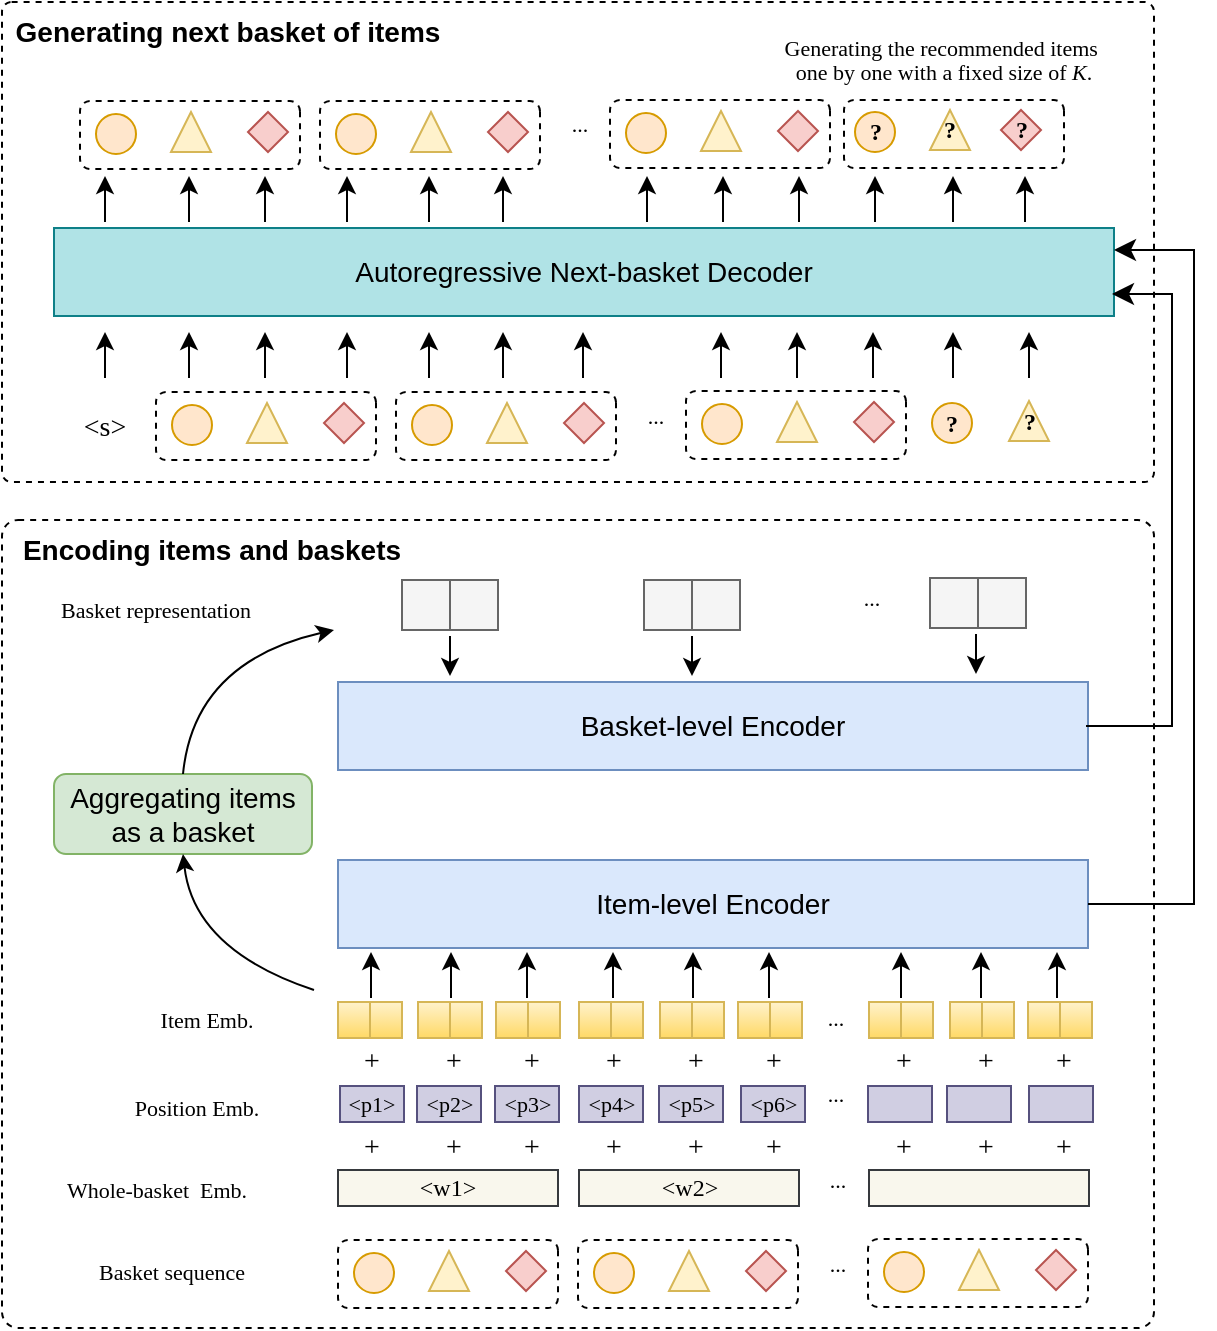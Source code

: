 <mxfile version="20.8.15" type="github">
  <diagram name="第 1 页" id="8yKQ9P1fdUPXftmwA2rd">
    <mxGraphModel dx="1050" dy="493" grid="1" gridSize="10" guides="1" tooltips="1" connect="1" arrows="1" fold="1" page="1" pageScale="1" pageWidth="610" pageHeight="670" math="0" shadow="0">
      <root>
        <mxCell id="0" />
        <mxCell id="1" parent="0" />
        <mxCell id="prbzHfDhQ1h4LxpTt1DE-318" value="" style="rounded=1;whiteSpace=wrap;html=1;fontFamily=Comic Sans MS;fontSize=12;dashed=1;arcSize=2;" vertex="1" parent="1">
          <mxGeometry x="4" y="3" width="576" height="240" as="geometry" />
        </mxCell>
        <mxCell id="prbzHfDhQ1h4LxpTt1DE-317" value="" style="rounded=1;whiteSpace=wrap;html=1;fontFamily=Comic Sans MS;fontSize=12;dashed=1;arcSize=2;" vertex="1" parent="1">
          <mxGeometry x="4" y="262" width="576" height="404" as="geometry" />
        </mxCell>
        <mxCell id="prbzHfDhQ1h4LxpTt1DE-309" value="" style="rounded=1;whiteSpace=wrap;html=1;dashed=1;direction=south;container=0;" vertex="1" parent="1">
          <mxGeometry x="425" y="52" width="110" height="34" as="geometry" />
        </mxCell>
        <mxCell id="prbzHfDhQ1h4LxpTt1DE-4" value="Aggregating items &lt;br&gt;as a basket" style="rounded=1;whiteSpace=wrap;html=1;fontSize=14;fillColor=#d5e8d4;strokeColor=#82b366;" vertex="1" parent="1">
          <mxGeometry x="30" y="389" width="129" height="40" as="geometry" />
        </mxCell>
        <mxCell id="prbzHfDhQ1h4LxpTt1DE-5" value="&lt;p style=&quot;line-height: 0%;&quot;&gt;&lt;font face=&quot;Comic Sans MS&quot; style=&quot;font-size: 11px;&quot;&gt;Basket&amp;nbsp;&lt;/font&gt;&lt;span style=&quot;font-size: 11px; font-family: &amp;quot;Comic Sans MS&amp;quot;; background-color: initial;&quot;&gt;sequence&lt;/span&gt;&lt;/p&gt;" style="text;strokeColor=none;align=center;fillColor=none;html=1;verticalAlign=middle;whiteSpace=wrap;rounded=0;dashed=1;" vertex="1" parent="1">
          <mxGeometry x="38.5" y="622" width="100" height="30" as="geometry" />
        </mxCell>
        <mxCell id="prbzHfDhQ1h4LxpTt1DE-36" value="" style="curved=1;endArrow=classic;html=1;rounded=0;fontFamily=Comic Sans MS;fontSize=14;entryX=0.5;entryY=1;entryDx=0;entryDy=0;" edge="1" parent="1" target="prbzHfDhQ1h4LxpTt1DE-4">
          <mxGeometry width="50" height="50" relative="1" as="geometry">
            <mxPoint x="160" y="497" as="sourcePoint" />
            <mxPoint x="93" y="436" as="targetPoint" />
            <Array as="points">
              <mxPoint x="100" y="477" />
            </Array>
          </mxGeometry>
        </mxCell>
        <mxCell id="prbzHfDhQ1h4LxpTt1DE-37" value="" style="curved=1;endArrow=classic;html=1;rounded=0;fontFamily=Comic Sans MS;fontSize=14;exitX=0.5;exitY=0;exitDx=0;exitDy=0;" edge="1" parent="1" source="prbzHfDhQ1h4LxpTt1DE-4">
          <mxGeometry width="50" height="50" relative="1" as="geometry">
            <mxPoint x="75" y="346" as="sourcePoint" />
            <mxPoint x="170" y="317" as="targetPoint" />
            <Array as="points">
              <mxPoint x="100" y="333" />
            </Array>
          </mxGeometry>
        </mxCell>
        <mxCell id="prbzHfDhQ1h4LxpTt1DE-47" value="&lt;p style=&quot;line-height: 0%;&quot;&gt;&lt;font face=&quot;Comic Sans MS&quot;&gt;&lt;span style=&quot;font-size: 11px;&quot;&gt;...&lt;/span&gt;&lt;/font&gt;&lt;/p&gt;" style="text;strokeColor=none;align=center;fillColor=none;html=1;verticalAlign=middle;whiteSpace=wrap;rounded=0;dashed=1;" vertex="1" parent="1">
          <mxGeometry x="424" y="285" width="30" height="30" as="geometry" />
        </mxCell>
        <mxCell id="prbzHfDhQ1h4LxpTt1DE-8" value="" style="rounded=1;whiteSpace=wrap;html=1;dashed=1;direction=south;container=0;" vertex="1" parent="1">
          <mxGeometry x="172" y="622" width="110" height="34" as="geometry" />
        </mxCell>
        <mxCell id="prbzHfDhQ1h4LxpTt1DE-9" value="" style="ellipse;whiteSpace=wrap;html=1;aspect=fixed;fillColor=#ffe6cc;strokeColor=#d79b00;container=0;" vertex="1" parent="1">
          <mxGeometry x="180" y="628.5" width="20" height="20" as="geometry" />
        </mxCell>
        <mxCell id="prbzHfDhQ1h4LxpTt1DE-26" value="" style="triangle;whiteSpace=wrap;html=1;fontFamily=Comic Sans MS;fontSize=14;direction=north;fillColor=#fff2cc;strokeColor=#d6b656;container=0;" vertex="1" parent="1">
          <mxGeometry x="217.5" y="627.5" width="20" height="20" as="geometry" />
        </mxCell>
        <mxCell id="prbzHfDhQ1h4LxpTt1DE-32" value="" style="rhombus;whiteSpace=wrap;html=1;fontFamily=Comic Sans MS;fontSize=14;fillColor=#f8cecc;strokeColor=#b85450;container=0;" vertex="1" parent="1">
          <mxGeometry x="256" y="627.5" width="20" height="20" as="geometry" />
        </mxCell>
        <mxCell id="prbzHfDhQ1h4LxpTt1DE-60" value="&lt;p style=&quot;line-height: 0%;&quot;&gt;&lt;font face=&quot;Comic Sans MS&quot;&gt;&lt;span style=&quot;font-size: 11px;&quot;&gt;...&lt;/span&gt;&lt;/font&gt;&lt;/p&gt;" style="text;strokeColor=none;align=center;fillColor=none;html=1;verticalAlign=middle;whiteSpace=wrap;rounded=0;dashed=1;" vertex="1" parent="1">
          <mxGeometry x="407" y="617.5" width="30" height="30" as="geometry" />
        </mxCell>
        <mxCell id="prbzHfDhQ1h4LxpTt1DE-73" value="&lt;font style=&quot;font-size: 14px;&quot;&gt;Item-level Encoder&lt;/font&gt;" style="rounded=0;whiteSpace=wrap;html=1;fillColor=#dae8fc;strokeColor=#6c8ebf;" vertex="1" parent="1">
          <mxGeometry x="172" y="432" width="375" height="44" as="geometry" />
        </mxCell>
        <mxCell id="prbzHfDhQ1h4LxpTt1DE-76" value="&lt;p style=&quot;line-height: 0%;&quot;&gt;&lt;font face=&quot;Comic Sans MS&quot;&gt;&lt;span style=&quot;font-size: 11px;&quot;&gt;Item Emb.&lt;/span&gt;&lt;/font&gt;&lt;/p&gt;" style="text;strokeColor=none;align=center;fillColor=none;html=1;verticalAlign=middle;whiteSpace=wrap;rounded=0;dashed=1;" vertex="1" parent="1">
          <mxGeometry x="68.25" y="496" width="76.5" height="30" as="geometry" />
        </mxCell>
        <mxCell id="prbzHfDhQ1h4LxpTt1DE-78" value="&lt;p style=&quot;line-height: 0%;&quot;&gt;&lt;font face=&quot;Comic Sans MS&quot;&gt;&lt;span style=&quot;font-size: 11px;&quot;&gt;Whole-basket&amp;nbsp; Emb.&lt;/span&gt;&lt;/font&gt;&lt;/p&gt;" style="text;strokeColor=none;align=center;fillColor=none;html=1;verticalAlign=middle;whiteSpace=wrap;rounded=0;dashed=1;" vertex="1" parent="1">
          <mxGeometry x="24" y="581" width="114.5" height="30" as="geometry" />
        </mxCell>
        <mxCell id="prbzHfDhQ1h4LxpTt1DE-79" value="&lt;p style=&quot;line-height: 0%;&quot;&gt;&lt;font face=&quot;Comic Sans MS&quot;&gt;&lt;span style=&quot;font-size: 11px;&quot;&gt;Position Emb.&lt;/span&gt;&lt;/font&gt;&lt;/p&gt;" style="text;strokeColor=none;align=center;fillColor=none;html=1;verticalAlign=middle;whiteSpace=wrap;rounded=0;dashed=1;" vertex="1" parent="1">
          <mxGeometry x="63.25" y="540" width="76.5" height="30" as="geometry" />
        </mxCell>
        <mxCell id="prbzHfDhQ1h4LxpTt1DE-113" value="+" style="text;strokeColor=none;align=center;fillColor=none;html=1;verticalAlign=middle;whiteSpace=wrap;rounded=0;fontSize=14;fontFamily=Lucida Console;" vertex="1" parent="1">
          <mxGeometry x="184" y="528" width="10" height="10" as="geometry" />
        </mxCell>
        <mxCell id="prbzHfDhQ1h4LxpTt1DE-114" value="+" style="text;strokeColor=none;align=center;fillColor=none;html=1;verticalAlign=middle;whiteSpace=wrap;rounded=0;fontSize=14;fontFamily=Lucida Console;" vertex="1" parent="1">
          <mxGeometry x="225" y="528" width="10" height="10" as="geometry" />
        </mxCell>
        <mxCell id="prbzHfDhQ1h4LxpTt1DE-115" value="+" style="text;strokeColor=none;align=center;fillColor=none;html=1;verticalAlign=middle;whiteSpace=wrap;rounded=0;fontSize=14;fontFamily=Lucida Console;" vertex="1" parent="1">
          <mxGeometry x="264" y="528" width="10" height="10" as="geometry" />
        </mxCell>
        <mxCell id="prbzHfDhQ1h4LxpTt1DE-122" value="&lt;font style=&quot;font-size: 11px;&quot;&gt;&amp;lt;p1&amp;gt;&lt;/font&gt;" style="rounded=0;whiteSpace=wrap;html=1;fontFamily=Lucida Console;fontSize=14;fillColor=#d0cee2;strokeColor=#56517e;" vertex="1" parent="1">
          <mxGeometry x="173" y="545" width="32" height="18" as="geometry" />
        </mxCell>
        <mxCell id="prbzHfDhQ1h4LxpTt1DE-123" value="&lt;font style=&quot;font-size: 11px;&quot;&gt;&amp;lt;p2&amp;gt;&lt;/font&gt;" style="rounded=0;whiteSpace=wrap;html=1;fontFamily=Lucida Console;fontSize=14;fillColor=#d0cee2;strokeColor=#56517e;" vertex="1" parent="1">
          <mxGeometry x="211.5" y="545" width="32" height="18" as="geometry" />
        </mxCell>
        <mxCell id="prbzHfDhQ1h4LxpTt1DE-124" value="&lt;font style=&quot;font-size: 11px;&quot;&gt;&amp;lt;p3&amp;gt;&lt;/font&gt;" style="rounded=0;whiteSpace=wrap;html=1;fontFamily=Lucida Console;fontSize=14;fillColor=#d0cee2;strokeColor=#56517e;" vertex="1" parent="1">
          <mxGeometry x="250.5" y="545" width="32" height="18" as="geometry" />
        </mxCell>
        <mxCell id="prbzHfDhQ1h4LxpTt1DE-126" value="&lt;font style=&quot;font-size: 11px;&quot;&gt;&amp;lt;p4&amp;gt;&lt;/font&gt;" style="rounded=0;whiteSpace=wrap;html=1;fontFamily=Lucida Console;fontSize=14;fillColor=#d0cee2;strokeColor=#56517e;" vertex="1" parent="1">
          <mxGeometry x="292.5" y="545" width="32" height="18" as="geometry" />
        </mxCell>
        <mxCell id="prbzHfDhQ1h4LxpTt1DE-127" value="&lt;font style=&quot;font-size: 11px;&quot;&gt;&amp;lt;p5&amp;gt;&lt;/font&gt;" style="rounded=0;whiteSpace=wrap;html=1;fontFamily=Lucida Console;fontSize=14;fillColor=#d0cee2;strokeColor=#56517e;" vertex="1" parent="1">
          <mxGeometry x="332.5" y="545" width="32" height="18" as="geometry" />
        </mxCell>
        <mxCell id="prbzHfDhQ1h4LxpTt1DE-128" value="&lt;font style=&quot;font-size: 11px;&quot;&gt;&amp;lt;p6&amp;gt;&lt;/font&gt;" style="rounded=0;whiteSpace=wrap;html=1;fontFamily=Lucida Console;fontSize=14;fillColor=#d0cee2;strokeColor=#56517e;" vertex="1" parent="1">
          <mxGeometry x="373.5" y="545" width="32" height="18" as="geometry" />
        </mxCell>
        <mxCell id="prbzHfDhQ1h4LxpTt1DE-129" value="" style="rounded=0;whiteSpace=wrap;html=1;fontFamily=Lucida Console;fontSize=14;fillColor=#d0cee2;strokeColor=#56517e;" vertex="1" parent="1">
          <mxGeometry x="437" y="545" width="32" height="18" as="geometry" />
        </mxCell>
        <mxCell id="prbzHfDhQ1h4LxpTt1DE-130" value="" style="rounded=0;whiteSpace=wrap;html=1;fontFamily=Lucida Console;fontSize=14;fillColor=#d0cee2;strokeColor=#56517e;" vertex="1" parent="1">
          <mxGeometry x="476.5" y="545" width="32" height="18" as="geometry" />
        </mxCell>
        <mxCell id="prbzHfDhQ1h4LxpTt1DE-131" value="" style="rounded=0;whiteSpace=wrap;html=1;fontFamily=Lucida Console;fontSize=14;fillColor=#d0cee2;strokeColor=#56517e;" vertex="1" parent="1">
          <mxGeometry x="517.5" y="545" width="32" height="18" as="geometry" />
        </mxCell>
        <mxCell id="prbzHfDhQ1h4LxpTt1DE-132" value="&lt;p style=&quot;line-height: 0%;&quot;&gt;&lt;font face=&quot;Comic Sans MS&quot;&gt;&lt;span style=&quot;font-size: 11px;&quot;&gt;...&lt;/span&gt;&lt;/font&gt;&lt;/p&gt;" style="text;strokeColor=none;align=center;fillColor=none;html=1;verticalAlign=middle;whiteSpace=wrap;rounded=0;dashed=1;" vertex="1" parent="1">
          <mxGeometry x="406" y="533" width="30" height="30" as="geometry" />
        </mxCell>
        <mxCell id="prbzHfDhQ1h4LxpTt1DE-153" value="" style="group;fillColor=#d5e8d4;strokeColor=#82b366;" vertex="1" connectable="0" parent="1">
          <mxGeometry x="212" y="503" width="32" height="18" as="geometry" />
        </mxCell>
        <mxCell id="prbzHfDhQ1h4LxpTt1DE-154" value="" style="rounded=0;whiteSpace=wrap;html=1;fontFamily=Comic Sans MS;fontSize=11;fillColor=#fff2cc;strokeColor=#d6b656;gradientColor=#ffd966;" vertex="1" parent="prbzHfDhQ1h4LxpTt1DE-153">
          <mxGeometry width="32" height="18" as="geometry" />
        </mxCell>
        <mxCell id="prbzHfDhQ1h4LxpTt1DE-155" value="" style="endArrow=none;html=1;rounded=0;fontFamily=Comic Sans MS;fontSize=11;entryX=0.5;entryY=0;entryDx=0;entryDy=0;exitX=0.5;exitY=1;exitDx=0;exitDy=0;fillColor=#fff2cc;strokeColor=#d6b656;gradientColor=#ffd966;" edge="1" parent="prbzHfDhQ1h4LxpTt1DE-153" source="prbzHfDhQ1h4LxpTt1DE-154" target="prbzHfDhQ1h4LxpTt1DE-154">
          <mxGeometry width="50" height="50" relative="1" as="geometry">
            <mxPoint x="-40" y="81" as="sourcePoint" />
            <mxPoint y="36" as="targetPoint" />
          </mxGeometry>
        </mxCell>
        <mxCell id="prbzHfDhQ1h4LxpTt1DE-156" value="" style="group;fillColor=#d5e8d4;strokeColor=#82b366;" vertex="1" connectable="0" parent="1">
          <mxGeometry x="251" y="503" width="32" height="18" as="geometry" />
        </mxCell>
        <mxCell id="prbzHfDhQ1h4LxpTt1DE-157" value="" style="rounded=0;whiteSpace=wrap;html=1;fontFamily=Comic Sans MS;fontSize=11;fillColor=#fff2cc;strokeColor=#d6b656;gradientColor=#ffd966;" vertex="1" parent="prbzHfDhQ1h4LxpTt1DE-156">
          <mxGeometry width="32" height="18" as="geometry" />
        </mxCell>
        <mxCell id="prbzHfDhQ1h4LxpTt1DE-158" value="" style="endArrow=none;html=1;rounded=0;fontFamily=Comic Sans MS;fontSize=11;entryX=0.5;entryY=0;entryDx=0;entryDy=0;exitX=0.5;exitY=1;exitDx=0;exitDy=0;fillColor=#fff2cc;strokeColor=#d6b656;gradientColor=#ffd966;" edge="1" parent="prbzHfDhQ1h4LxpTt1DE-156" source="prbzHfDhQ1h4LxpTt1DE-157" target="prbzHfDhQ1h4LxpTt1DE-157">
          <mxGeometry width="50" height="50" relative="1" as="geometry">
            <mxPoint x="-40" y="81" as="sourcePoint" />
            <mxPoint y="36" as="targetPoint" />
          </mxGeometry>
        </mxCell>
        <mxCell id="prbzHfDhQ1h4LxpTt1DE-159" value="+" style="text;strokeColor=none;align=center;fillColor=none;html=1;verticalAlign=middle;whiteSpace=wrap;rounded=0;fontSize=14;fontFamily=Lucida Console;" vertex="1" parent="1">
          <mxGeometry x="305" y="528" width="10" height="10" as="geometry" />
        </mxCell>
        <mxCell id="prbzHfDhQ1h4LxpTt1DE-160" value="+" style="text;strokeColor=none;align=center;fillColor=none;html=1;verticalAlign=middle;whiteSpace=wrap;rounded=0;fontSize=14;fontFamily=Lucida Console;" vertex="1" parent="1">
          <mxGeometry x="346" y="528" width="10" height="10" as="geometry" />
        </mxCell>
        <mxCell id="prbzHfDhQ1h4LxpTt1DE-161" value="+" style="text;strokeColor=none;align=center;fillColor=none;html=1;verticalAlign=middle;whiteSpace=wrap;rounded=0;fontSize=14;fontFamily=Lucida Console;" vertex="1" parent="1">
          <mxGeometry x="385" y="528" width="10" height="10" as="geometry" />
        </mxCell>
        <mxCell id="prbzHfDhQ1h4LxpTt1DE-162" value="" style="group;fillColor=#d5e8d4;strokeColor=#82b366;" vertex="1" connectable="0" parent="1">
          <mxGeometry x="292.5" y="503" width="32" height="18" as="geometry" />
        </mxCell>
        <mxCell id="prbzHfDhQ1h4LxpTt1DE-163" value="" style="rounded=0;whiteSpace=wrap;html=1;fontFamily=Comic Sans MS;fontSize=11;fillColor=#fff2cc;strokeColor=#d6b656;gradientColor=#ffd966;" vertex="1" parent="prbzHfDhQ1h4LxpTt1DE-162">
          <mxGeometry width="32" height="18" as="geometry" />
        </mxCell>
        <mxCell id="prbzHfDhQ1h4LxpTt1DE-164" value="" style="endArrow=none;html=1;rounded=0;fontFamily=Comic Sans MS;fontSize=11;entryX=0.5;entryY=0;entryDx=0;entryDy=0;exitX=0.5;exitY=1;exitDx=0;exitDy=0;fillColor=#fff2cc;strokeColor=#d6b656;gradientColor=#ffd966;" edge="1" parent="prbzHfDhQ1h4LxpTt1DE-162" source="prbzHfDhQ1h4LxpTt1DE-163" target="prbzHfDhQ1h4LxpTt1DE-163">
          <mxGeometry width="50" height="50" relative="1" as="geometry">
            <mxPoint x="-40" y="81" as="sourcePoint" />
            <mxPoint y="36" as="targetPoint" />
          </mxGeometry>
        </mxCell>
        <mxCell id="prbzHfDhQ1h4LxpTt1DE-165" value="" style="group;fillColor=#d5e8d4;strokeColor=#82b366;" vertex="1" connectable="0" parent="1">
          <mxGeometry x="333" y="503" width="32" height="18" as="geometry" />
        </mxCell>
        <mxCell id="prbzHfDhQ1h4LxpTt1DE-166" value="" style="rounded=0;whiteSpace=wrap;html=1;fontFamily=Comic Sans MS;fontSize=11;fillColor=#fff2cc;strokeColor=#d6b656;gradientColor=#ffd966;" vertex="1" parent="prbzHfDhQ1h4LxpTt1DE-165">
          <mxGeometry width="32" height="18" as="geometry" />
        </mxCell>
        <mxCell id="prbzHfDhQ1h4LxpTt1DE-167" value="" style="endArrow=none;html=1;rounded=0;fontFamily=Comic Sans MS;fontSize=11;entryX=0.5;entryY=0;entryDx=0;entryDy=0;exitX=0.5;exitY=1;exitDx=0;exitDy=0;fillColor=#fff2cc;strokeColor=#d6b656;gradientColor=#ffd966;" edge="1" parent="prbzHfDhQ1h4LxpTt1DE-165" source="prbzHfDhQ1h4LxpTt1DE-166" target="prbzHfDhQ1h4LxpTt1DE-166">
          <mxGeometry width="50" height="50" relative="1" as="geometry">
            <mxPoint x="-40" y="81" as="sourcePoint" />
            <mxPoint y="36" as="targetPoint" />
          </mxGeometry>
        </mxCell>
        <mxCell id="prbzHfDhQ1h4LxpTt1DE-168" value="" style="group;fillColor=#d5e8d4;strokeColor=#82b366;" vertex="1" connectable="0" parent="1">
          <mxGeometry x="372" y="503" width="32" height="18" as="geometry" />
        </mxCell>
        <mxCell id="prbzHfDhQ1h4LxpTt1DE-169" value="" style="rounded=0;whiteSpace=wrap;html=1;fontFamily=Comic Sans MS;fontSize=11;fillColor=#fff2cc;strokeColor=#d6b656;gradientColor=#ffd966;" vertex="1" parent="prbzHfDhQ1h4LxpTt1DE-168">
          <mxGeometry width="32" height="18" as="geometry" />
        </mxCell>
        <mxCell id="prbzHfDhQ1h4LxpTt1DE-170" value="" style="endArrow=none;html=1;rounded=0;fontFamily=Comic Sans MS;fontSize=11;entryX=0.5;entryY=0;entryDx=0;entryDy=0;exitX=0.5;exitY=1;exitDx=0;exitDy=0;fillColor=#fff2cc;strokeColor=#d6b656;gradientColor=#ffd966;" edge="1" parent="prbzHfDhQ1h4LxpTt1DE-168" source="prbzHfDhQ1h4LxpTt1DE-169" target="prbzHfDhQ1h4LxpTt1DE-169">
          <mxGeometry width="50" height="50" relative="1" as="geometry">
            <mxPoint x="-40" y="81" as="sourcePoint" />
            <mxPoint y="36" as="targetPoint" />
          </mxGeometry>
        </mxCell>
        <mxCell id="prbzHfDhQ1h4LxpTt1DE-171" value="&lt;p style=&quot;line-height: 0%;&quot;&gt;&lt;font face=&quot;Comic Sans MS&quot;&gt;&lt;span style=&quot;font-size: 11px;&quot;&gt;...&lt;/span&gt;&lt;/font&gt;&lt;/p&gt;" style="text;strokeColor=none;align=center;fillColor=none;html=1;verticalAlign=middle;whiteSpace=wrap;rounded=0;dashed=1;" vertex="1" parent="1">
          <mxGeometry x="406" y="495" width="30" height="30" as="geometry" />
        </mxCell>
        <mxCell id="prbzHfDhQ1h4LxpTt1DE-172" value="+" style="text;strokeColor=none;align=center;fillColor=none;html=1;verticalAlign=middle;whiteSpace=wrap;rounded=0;fontSize=14;fontFamily=Lucida Console;" vertex="1" parent="1">
          <mxGeometry x="450" y="528" width="10" height="10" as="geometry" />
        </mxCell>
        <mxCell id="prbzHfDhQ1h4LxpTt1DE-173" value="+" style="text;strokeColor=none;align=center;fillColor=none;html=1;verticalAlign=middle;whiteSpace=wrap;rounded=0;fontSize=14;fontFamily=Lucida Console;" vertex="1" parent="1">
          <mxGeometry x="491" y="528" width="10" height="10" as="geometry" />
        </mxCell>
        <mxCell id="prbzHfDhQ1h4LxpTt1DE-174" value="+" style="text;strokeColor=none;align=center;fillColor=none;html=1;verticalAlign=middle;whiteSpace=wrap;rounded=0;fontSize=14;fontFamily=Lucida Console;" vertex="1" parent="1">
          <mxGeometry x="530" y="528" width="10" height="10" as="geometry" />
        </mxCell>
        <mxCell id="prbzHfDhQ1h4LxpTt1DE-175" value="" style="group;fillColor=#d5e8d4;strokeColor=#82b366;" vertex="1" connectable="0" parent="1">
          <mxGeometry x="437.5" y="503" width="32" height="18" as="geometry" />
        </mxCell>
        <mxCell id="prbzHfDhQ1h4LxpTt1DE-176" value="" style="rounded=0;whiteSpace=wrap;html=1;fontFamily=Comic Sans MS;fontSize=11;fillColor=#fff2cc;strokeColor=#d6b656;gradientColor=#ffd966;" vertex="1" parent="prbzHfDhQ1h4LxpTt1DE-175">
          <mxGeometry width="32" height="18" as="geometry" />
        </mxCell>
        <mxCell id="prbzHfDhQ1h4LxpTt1DE-177" value="" style="endArrow=none;html=1;rounded=0;fontFamily=Comic Sans MS;fontSize=11;entryX=0.5;entryY=0;entryDx=0;entryDy=0;exitX=0.5;exitY=1;exitDx=0;exitDy=0;fillColor=#fff2cc;strokeColor=#d6b656;gradientColor=#ffd966;" edge="1" parent="prbzHfDhQ1h4LxpTt1DE-175" source="prbzHfDhQ1h4LxpTt1DE-176" target="prbzHfDhQ1h4LxpTt1DE-176">
          <mxGeometry width="50" height="50" relative="1" as="geometry">
            <mxPoint x="-40" y="81" as="sourcePoint" />
            <mxPoint y="36" as="targetPoint" />
          </mxGeometry>
        </mxCell>
        <mxCell id="prbzHfDhQ1h4LxpTt1DE-178" value="" style="group;fillColor=#d5e8d4;strokeColor=#82b366;" vertex="1" connectable="0" parent="1">
          <mxGeometry x="478" y="503" width="32" height="18" as="geometry" />
        </mxCell>
        <mxCell id="prbzHfDhQ1h4LxpTt1DE-179" value="" style="rounded=0;whiteSpace=wrap;html=1;fontFamily=Comic Sans MS;fontSize=11;fillColor=#fff2cc;strokeColor=#d6b656;gradientColor=#ffd966;" vertex="1" parent="prbzHfDhQ1h4LxpTt1DE-178">
          <mxGeometry width="32" height="18" as="geometry" />
        </mxCell>
        <mxCell id="prbzHfDhQ1h4LxpTt1DE-180" value="" style="endArrow=none;html=1;rounded=0;fontFamily=Comic Sans MS;fontSize=11;entryX=0.5;entryY=0;entryDx=0;entryDy=0;exitX=0.5;exitY=1;exitDx=0;exitDy=0;fillColor=#fff2cc;strokeColor=#d6b656;gradientColor=#ffd966;" edge="1" parent="prbzHfDhQ1h4LxpTt1DE-178" source="prbzHfDhQ1h4LxpTt1DE-179" target="prbzHfDhQ1h4LxpTt1DE-179">
          <mxGeometry width="50" height="50" relative="1" as="geometry">
            <mxPoint x="-40" y="81" as="sourcePoint" />
            <mxPoint y="36" as="targetPoint" />
          </mxGeometry>
        </mxCell>
        <mxCell id="prbzHfDhQ1h4LxpTt1DE-181" value="" style="group;fillColor=#d5e8d4;strokeColor=#82b366;" vertex="1" connectable="0" parent="1">
          <mxGeometry x="517" y="503" width="32" height="18" as="geometry" />
        </mxCell>
        <mxCell id="prbzHfDhQ1h4LxpTt1DE-182" value="" style="rounded=0;whiteSpace=wrap;html=1;fontFamily=Comic Sans MS;fontSize=11;fillColor=#fff2cc;strokeColor=#d6b656;gradientColor=#ffd966;" vertex="1" parent="prbzHfDhQ1h4LxpTt1DE-181">
          <mxGeometry width="32" height="18" as="geometry" />
        </mxCell>
        <mxCell id="prbzHfDhQ1h4LxpTt1DE-183" value="" style="endArrow=none;html=1;rounded=0;fontFamily=Comic Sans MS;fontSize=11;entryX=0.5;entryY=0;entryDx=0;entryDy=0;exitX=0.5;exitY=1;exitDx=0;exitDy=0;fillColor=#fff2cc;strokeColor=#d6b656;gradientColor=#ffd966;" edge="1" parent="prbzHfDhQ1h4LxpTt1DE-181" source="prbzHfDhQ1h4LxpTt1DE-182" target="prbzHfDhQ1h4LxpTt1DE-182">
          <mxGeometry width="50" height="50" relative="1" as="geometry">
            <mxPoint x="-40" y="81" as="sourcePoint" />
            <mxPoint y="36" as="targetPoint" />
          </mxGeometry>
        </mxCell>
        <mxCell id="prbzHfDhQ1h4LxpTt1DE-184" value="+" style="text;strokeColor=none;align=center;fillColor=none;html=1;verticalAlign=middle;whiteSpace=wrap;rounded=0;fontSize=14;fontFamily=Lucida Console;" vertex="1" parent="1">
          <mxGeometry x="184" y="571" width="10" height="10" as="geometry" />
        </mxCell>
        <mxCell id="prbzHfDhQ1h4LxpTt1DE-185" value="+" style="text;strokeColor=none;align=center;fillColor=none;html=1;verticalAlign=middle;whiteSpace=wrap;rounded=0;fontSize=14;fontFamily=Lucida Console;" vertex="1" parent="1">
          <mxGeometry x="225" y="571" width="10" height="10" as="geometry" />
        </mxCell>
        <mxCell id="prbzHfDhQ1h4LxpTt1DE-186" value="+" style="text;strokeColor=none;align=center;fillColor=none;html=1;verticalAlign=middle;whiteSpace=wrap;rounded=0;fontSize=14;fontFamily=Lucida Console;" vertex="1" parent="1">
          <mxGeometry x="264" y="571" width="10" height="10" as="geometry" />
        </mxCell>
        <mxCell id="prbzHfDhQ1h4LxpTt1DE-187" value="+" style="text;strokeColor=none;align=center;fillColor=none;html=1;verticalAlign=middle;whiteSpace=wrap;rounded=0;fontSize=14;fontFamily=Lucida Console;" vertex="1" parent="1">
          <mxGeometry x="305" y="571" width="10" height="10" as="geometry" />
        </mxCell>
        <mxCell id="prbzHfDhQ1h4LxpTt1DE-188" value="+" style="text;strokeColor=none;align=center;fillColor=none;html=1;verticalAlign=middle;whiteSpace=wrap;rounded=0;fontSize=14;fontFamily=Lucida Console;" vertex="1" parent="1">
          <mxGeometry x="346" y="571" width="10" height="10" as="geometry" />
        </mxCell>
        <mxCell id="prbzHfDhQ1h4LxpTt1DE-189" value="+" style="text;strokeColor=none;align=center;fillColor=none;html=1;verticalAlign=middle;whiteSpace=wrap;rounded=0;fontSize=14;fontFamily=Lucida Console;" vertex="1" parent="1">
          <mxGeometry x="385" y="571" width="10" height="10" as="geometry" />
        </mxCell>
        <mxCell id="prbzHfDhQ1h4LxpTt1DE-190" value="+" style="text;strokeColor=none;align=center;fillColor=none;html=1;verticalAlign=middle;whiteSpace=wrap;rounded=0;fontSize=14;fontFamily=Lucida Console;" vertex="1" parent="1">
          <mxGeometry x="450" y="571" width="10" height="10" as="geometry" />
        </mxCell>
        <mxCell id="prbzHfDhQ1h4LxpTt1DE-191" value="+" style="text;strokeColor=none;align=center;fillColor=none;html=1;verticalAlign=middle;whiteSpace=wrap;rounded=0;fontSize=14;fontFamily=Lucida Console;" vertex="1" parent="1">
          <mxGeometry x="491" y="571" width="10" height="10" as="geometry" />
        </mxCell>
        <mxCell id="prbzHfDhQ1h4LxpTt1DE-192" value="+" style="text;strokeColor=none;align=center;fillColor=none;html=1;verticalAlign=middle;whiteSpace=wrap;rounded=0;fontSize=14;fontFamily=Lucida Console;" vertex="1" parent="1">
          <mxGeometry x="530" y="571" width="10" height="10" as="geometry" />
        </mxCell>
        <mxCell id="prbzHfDhQ1h4LxpTt1DE-197" value="&lt;font style=&quot;font-size: 12px;&quot;&gt;&amp;lt;w1&amp;gt;&lt;/font&gt;" style="rounded=0;whiteSpace=wrap;html=1;fontFamily=Lucida Console;fontSize=14;fillColor=#f9f7ed;strokeColor=#36393d;" vertex="1" parent="1">
          <mxGeometry x="172" y="587" width="110" height="18" as="geometry" />
        </mxCell>
        <mxCell id="prbzHfDhQ1h4LxpTt1DE-200" value="" style="group;fillColor=#d5e8d4;strokeColor=#82b366;" vertex="1" connectable="0" parent="1">
          <mxGeometry x="172" y="503" width="32" height="18" as="geometry" />
        </mxCell>
        <mxCell id="prbzHfDhQ1h4LxpTt1DE-201" value="" style="rounded=0;whiteSpace=wrap;html=1;fontFamily=Comic Sans MS;fontSize=11;fillColor=#fff2cc;strokeColor=#d6b656;gradientColor=#ffd966;" vertex="1" parent="prbzHfDhQ1h4LxpTt1DE-200">
          <mxGeometry width="32" height="18" as="geometry" />
        </mxCell>
        <mxCell id="prbzHfDhQ1h4LxpTt1DE-202" value="" style="endArrow=none;html=1;rounded=0;fontFamily=Comic Sans MS;fontSize=11;entryX=0.5;entryY=0;entryDx=0;entryDy=0;exitX=0.5;exitY=1;exitDx=0;exitDy=0;fillColor=#fff2cc;strokeColor=#d6b656;gradientColor=#ffd966;" edge="1" parent="prbzHfDhQ1h4LxpTt1DE-200" source="prbzHfDhQ1h4LxpTt1DE-201" target="prbzHfDhQ1h4LxpTt1DE-201">
          <mxGeometry width="50" height="50" relative="1" as="geometry">
            <mxPoint x="-40" y="81" as="sourcePoint" />
            <mxPoint y="36" as="targetPoint" />
          </mxGeometry>
        </mxCell>
        <mxCell id="prbzHfDhQ1h4LxpTt1DE-205" value="&lt;font style=&quot;font-size: 12px;&quot;&gt;&amp;lt;w2&amp;gt;&lt;/font&gt;" style="rounded=0;whiteSpace=wrap;html=1;fontFamily=Lucida Console;fontSize=14;fillColor=#f9f7ed;strokeColor=#36393d;" vertex="1" parent="1">
          <mxGeometry x="292.5" y="587" width="110" height="18" as="geometry" />
        </mxCell>
        <mxCell id="prbzHfDhQ1h4LxpTt1DE-206" value="" style="rounded=0;whiteSpace=wrap;html=1;fontFamily=Lucida Console;fontSize=14;fillColor=#f9f7ed;strokeColor=#36393d;" vertex="1" parent="1">
          <mxGeometry x="437.5" y="587" width="110" height="18" as="geometry" />
        </mxCell>
        <mxCell id="prbzHfDhQ1h4LxpTt1DE-207" value="&lt;p style=&quot;line-height: 0%;&quot;&gt;&lt;font face=&quot;Comic Sans MS&quot;&gt;&lt;span style=&quot;font-size: 11px;&quot;&gt;...&lt;/span&gt;&lt;/font&gt;&lt;/p&gt;" style="text;strokeColor=none;align=center;fillColor=none;html=1;verticalAlign=middle;whiteSpace=wrap;rounded=0;dashed=1;" vertex="1" parent="1">
          <mxGeometry x="407" y="576" width="30" height="30" as="geometry" />
        </mxCell>
        <mxCell id="prbzHfDhQ1h4LxpTt1DE-210" value="" style="rounded=1;whiteSpace=wrap;html=1;dashed=1;direction=south;container=0;" vertex="1" parent="1">
          <mxGeometry x="292" y="622" width="110" height="34" as="geometry" />
        </mxCell>
        <mxCell id="prbzHfDhQ1h4LxpTt1DE-211" value="" style="ellipse;whiteSpace=wrap;html=1;aspect=fixed;fillColor=#ffe6cc;strokeColor=#d79b00;container=0;" vertex="1" parent="1">
          <mxGeometry x="300" y="628.5" width="20" height="20" as="geometry" />
        </mxCell>
        <mxCell id="prbzHfDhQ1h4LxpTt1DE-212" value="" style="triangle;whiteSpace=wrap;html=1;fontFamily=Comic Sans MS;fontSize=14;direction=north;fillColor=#fff2cc;strokeColor=#d6b656;container=0;" vertex="1" parent="1">
          <mxGeometry x="337.5" y="627.5" width="20" height="20" as="geometry" />
        </mxCell>
        <mxCell id="prbzHfDhQ1h4LxpTt1DE-213" value="" style="rhombus;whiteSpace=wrap;html=1;fontFamily=Comic Sans MS;fontSize=14;fillColor=#f8cecc;strokeColor=#b85450;container=0;" vertex="1" parent="1">
          <mxGeometry x="376" y="627.5" width="20" height="20" as="geometry" />
        </mxCell>
        <mxCell id="prbzHfDhQ1h4LxpTt1DE-214" value="" style="rounded=1;whiteSpace=wrap;html=1;dashed=1;direction=south;container=0;" vertex="1" parent="1">
          <mxGeometry x="437" y="621.5" width="110" height="34" as="geometry" />
        </mxCell>
        <mxCell id="prbzHfDhQ1h4LxpTt1DE-215" value="" style="ellipse;whiteSpace=wrap;html=1;aspect=fixed;fillColor=#ffe6cc;strokeColor=#d79b00;container=0;" vertex="1" parent="1">
          <mxGeometry x="445" y="628" width="20" height="20" as="geometry" />
        </mxCell>
        <mxCell id="prbzHfDhQ1h4LxpTt1DE-216" value="" style="triangle;whiteSpace=wrap;html=1;fontFamily=Comic Sans MS;fontSize=14;direction=north;fillColor=#fff2cc;strokeColor=#d6b656;container=0;" vertex="1" parent="1">
          <mxGeometry x="482.5" y="627" width="20" height="20" as="geometry" />
        </mxCell>
        <mxCell id="prbzHfDhQ1h4LxpTt1DE-217" value="" style="rhombus;whiteSpace=wrap;html=1;fontFamily=Comic Sans MS;fontSize=14;fillColor=#f8cecc;strokeColor=#b85450;container=0;" vertex="1" parent="1">
          <mxGeometry x="521" y="627" width="20" height="20" as="geometry" />
        </mxCell>
        <mxCell id="prbzHfDhQ1h4LxpTt1DE-218" value="" style="endArrow=classic;html=1;rounded=0;fontFamily=Comic Sans MS;fontSize=11;" edge="1" parent="1">
          <mxGeometry width="50" height="50" relative="1" as="geometry">
            <mxPoint x="188.5" y="501" as="sourcePoint" />
            <mxPoint x="188.5" y="478" as="targetPoint" />
            <Array as="points" />
          </mxGeometry>
        </mxCell>
        <mxCell id="prbzHfDhQ1h4LxpTt1DE-219" value="" style="endArrow=classic;html=1;rounded=0;fontFamily=Comic Sans MS;fontSize=11;" edge="1" parent="1">
          <mxGeometry width="50" height="50" relative="1" as="geometry">
            <mxPoint x="228" y="320" as="sourcePoint" />
            <mxPoint x="228" y="340" as="targetPoint" />
            <Array as="points" />
          </mxGeometry>
        </mxCell>
        <mxCell id="prbzHfDhQ1h4LxpTt1DE-220" value="" style="endArrow=classic;html=1;rounded=0;fontFamily=Comic Sans MS;fontSize=11;" edge="1" parent="1">
          <mxGeometry width="50" height="50" relative="1" as="geometry">
            <mxPoint x="349" y="320" as="sourcePoint" />
            <mxPoint x="349" y="340" as="targetPoint" />
            <Array as="points" />
          </mxGeometry>
        </mxCell>
        <mxCell id="prbzHfDhQ1h4LxpTt1DE-221" value="" style="endArrow=classic;html=1;rounded=0;fontFamily=Comic Sans MS;fontSize=11;" edge="1" parent="1">
          <mxGeometry width="50" height="50" relative="1" as="geometry">
            <mxPoint x="228.5" y="501" as="sourcePoint" />
            <mxPoint x="228.5" y="478" as="targetPoint" />
            <Array as="points" />
          </mxGeometry>
        </mxCell>
        <mxCell id="prbzHfDhQ1h4LxpTt1DE-222" value="" style="endArrow=classic;html=1;rounded=0;fontFamily=Comic Sans MS;fontSize=11;" edge="1" parent="1">
          <mxGeometry width="50" height="50" relative="1" as="geometry">
            <mxPoint x="266.5" y="501" as="sourcePoint" />
            <mxPoint x="266.5" y="478" as="targetPoint" />
            <Array as="points" />
          </mxGeometry>
        </mxCell>
        <mxCell id="prbzHfDhQ1h4LxpTt1DE-225" value="" style="endArrow=classic;html=1;rounded=0;fontFamily=Comic Sans MS;fontSize=11;" edge="1" parent="1">
          <mxGeometry width="50" height="50" relative="1" as="geometry">
            <mxPoint x="309.5" y="501" as="sourcePoint" />
            <mxPoint x="309.5" y="478" as="targetPoint" />
            <Array as="points" />
          </mxGeometry>
        </mxCell>
        <mxCell id="prbzHfDhQ1h4LxpTt1DE-226" value="" style="endArrow=classic;html=1;rounded=0;fontFamily=Comic Sans MS;fontSize=11;" edge="1" parent="1">
          <mxGeometry width="50" height="50" relative="1" as="geometry">
            <mxPoint x="349.5" y="501" as="sourcePoint" />
            <mxPoint x="349.5" y="478" as="targetPoint" />
            <Array as="points" />
          </mxGeometry>
        </mxCell>
        <mxCell id="prbzHfDhQ1h4LxpTt1DE-227" value="" style="endArrow=classic;html=1;rounded=0;fontFamily=Comic Sans MS;fontSize=11;" edge="1" parent="1">
          <mxGeometry width="50" height="50" relative="1" as="geometry">
            <mxPoint x="387.5" y="501" as="sourcePoint" />
            <mxPoint x="387.5" y="478" as="targetPoint" />
            <Array as="points" />
          </mxGeometry>
        </mxCell>
        <mxCell id="prbzHfDhQ1h4LxpTt1DE-228" value="" style="endArrow=classic;html=1;rounded=0;fontFamily=Comic Sans MS;fontSize=11;" edge="1" parent="1">
          <mxGeometry width="50" height="50" relative="1" as="geometry">
            <mxPoint x="453.5" y="501" as="sourcePoint" />
            <mxPoint x="453.5" y="478" as="targetPoint" />
            <Array as="points" />
          </mxGeometry>
        </mxCell>
        <mxCell id="prbzHfDhQ1h4LxpTt1DE-229" value="" style="endArrow=classic;html=1;rounded=0;fontFamily=Comic Sans MS;fontSize=11;" edge="1" parent="1">
          <mxGeometry width="50" height="50" relative="1" as="geometry">
            <mxPoint x="493.5" y="501" as="sourcePoint" />
            <mxPoint x="493.5" y="478" as="targetPoint" />
            <Array as="points" />
          </mxGeometry>
        </mxCell>
        <mxCell id="prbzHfDhQ1h4LxpTt1DE-230" value="" style="endArrow=classic;html=1;rounded=0;fontFamily=Comic Sans MS;fontSize=11;" edge="1" parent="1">
          <mxGeometry width="50" height="50" relative="1" as="geometry">
            <mxPoint x="531.5" y="501" as="sourcePoint" />
            <mxPoint x="531.5" y="478" as="targetPoint" />
            <Array as="points" />
          </mxGeometry>
        </mxCell>
        <mxCell id="prbzHfDhQ1h4LxpTt1DE-231" value="&lt;font style=&quot;font-size: 14px;&quot;&gt;Basket-level Encoder&lt;/font&gt;" style="rounded=0;whiteSpace=wrap;html=1;fillColor=#dae8fc;strokeColor=#6c8ebf;" vertex="1" parent="1">
          <mxGeometry x="172" y="343" width="375" height="44" as="geometry" />
        </mxCell>
        <mxCell id="prbzHfDhQ1h4LxpTt1DE-234" value="" style="endArrow=classic;html=1;rounded=0;fontFamily=Comic Sans MS;fontSize=11;" edge="1" parent="1">
          <mxGeometry width="50" height="50" relative="1" as="geometry">
            <mxPoint x="491" y="319" as="sourcePoint" />
            <mxPoint x="491" y="339" as="targetPoint" />
            <Array as="points" />
          </mxGeometry>
        </mxCell>
        <mxCell id="prbzHfDhQ1h4LxpTt1DE-237" value="" style="group;fillColor=#f5f5f5;strokeColor=#666666;fontColor=#333333;" vertex="1" connectable="0" parent="1">
          <mxGeometry x="468" y="291" width="48" height="25" as="geometry" />
        </mxCell>
        <mxCell id="prbzHfDhQ1h4LxpTt1DE-238" value="" style="rounded=0;whiteSpace=wrap;html=1;fontFamily=Comic Sans MS;fontSize=11;fillColor=#f5f5f5;strokeColor=#666666;fontColor=#333333;" vertex="1" parent="prbzHfDhQ1h4LxpTt1DE-237">
          <mxGeometry width="48" height="25" as="geometry" />
        </mxCell>
        <mxCell id="prbzHfDhQ1h4LxpTt1DE-239" value="" style="endArrow=none;html=1;rounded=0;fontFamily=Comic Sans MS;fontSize=11;entryX=0.5;entryY=0;entryDx=0;entryDy=0;exitX=0.5;exitY=1;exitDx=0;exitDy=0;fillColor=#f5f5f5;strokeColor=#666666;" edge="1" parent="prbzHfDhQ1h4LxpTt1DE-237" source="prbzHfDhQ1h4LxpTt1DE-238" target="prbzHfDhQ1h4LxpTt1DE-238">
          <mxGeometry width="50" height="50" relative="1" as="geometry">
            <mxPoint x="-60" y="112.5" as="sourcePoint" />
            <mxPoint y="50" as="targetPoint" />
          </mxGeometry>
        </mxCell>
        <mxCell id="prbzHfDhQ1h4LxpTt1DE-240" value="" style="group;fillColor=#f5f5f5;strokeColor=#666666;fontColor=#333333;" vertex="1" connectable="0" parent="1">
          <mxGeometry x="325" y="292" width="48" height="25" as="geometry" />
        </mxCell>
        <mxCell id="prbzHfDhQ1h4LxpTt1DE-241" value="" style="rounded=0;whiteSpace=wrap;html=1;fontFamily=Comic Sans MS;fontSize=11;fillColor=#f5f5f5;strokeColor=#666666;fontColor=#333333;" vertex="1" parent="prbzHfDhQ1h4LxpTt1DE-240">
          <mxGeometry width="48" height="25" as="geometry" />
        </mxCell>
        <mxCell id="prbzHfDhQ1h4LxpTt1DE-242" value="" style="endArrow=none;html=1;rounded=0;fontFamily=Comic Sans MS;fontSize=11;entryX=0.5;entryY=0;entryDx=0;entryDy=0;exitX=0.5;exitY=1;exitDx=0;exitDy=0;fillColor=#f5f5f5;strokeColor=#666666;" edge="1" parent="prbzHfDhQ1h4LxpTt1DE-240" source="prbzHfDhQ1h4LxpTt1DE-241" target="prbzHfDhQ1h4LxpTt1DE-241">
          <mxGeometry width="50" height="50" relative="1" as="geometry">
            <mxPoint x="-60" y="112.5" as="sourcePoint" />
            <mxPoint y="50" as="targetPoint" />
          </mxGeometry>
        </mxCell>
        <mxCell id="prbzHfDhQ1h4LxpTt1DE-247" value="" style="group;fillColor=#f5f5f5;strokeColor=#666666;fontColor=#333333;" vertex="1" connectable="0" parent="1">
          <mxGeometry x="204" y="292" width="48" height="25" as="geometry" />
        </mxCell>
        <mxCell id="prbzHfDhQ1h4LxpTt1DE-248" value="" style="rounded=0;whiteSpace=wrap;html=1;fontFamily=Comic Sans MS;fontSize=11;fillColor=#f5f5f5;strokeColor=#666666;fontColor=#333333;" vertex="1" parent="prbzHfDhQ1h4LxpTt1DE-247">
          <mxGeometry width="48" height="25" as="geometry" />
        </mxCell>
        <mxCell id="prbzHfDhQ1h4LxpTt1DE-249" value="" style="endArrow=none;html=1;rounded=0;fontFamily=Comic Sans MS;fontSize=11;entryX=0.5;entryY=0;entryDx=0;entryDy=0;exitX=0.5;exitY=1;exitDx=0;exitDy=0;fillColor=#f5f5f5;strokeColor=#666666;" edge="1" parent="prbzHfDhQ1h4LxpTt1DE-247" source="prbzHfDhQ1h4LxpTt1DE-248" target="prbzHfDhQ1h4LxpTt1DE-248">
          <mxGeometry width="50" height="50" relative="1" as="geometry">
            <mxPoint x="-60" y="112.5" as="sourcePoint" />
            <mxPoint y="50" as="targetPoint" />
          </mxGeometry>
        </mxCell>
        <mxCell id="prbzHfDhQ1h4LxpTt1DE-250" value="&lt;font style=&quot;font-size: 14px;&quot;&gt;Autoregressive Next-basket Decoder&lt;/font&gt;" style="rounded=0;whiteSpace=wrap;html=1;fillColor=#b0e3e6;strokeColor=#0e8088;" vertex="1" parent="1">
          <mxGeometry x="30" y="116" width="530" height="44" as="geometry" />
        </mxCell>
        <mxCell id="prbzHfDhQ1h4LxpTt1DE-253" value="" style="rounded=1;whiteSpace=wrap;html=1;dashed=1;direction=south;container=0;" vertex="1" parent="1">
          <mxGeometry x="81" y="198" width="110" height="34" as="geometry" />
        </mxCell>
        <mxCell id="prbzHfDhQ1h4LxpTt1DE-254" value="" style="ellipse;whiteSpace=wrap;html=1;aspect=fixed;fillColor=#ffe6cc;strokeColor=#d79b00;container=0;" vertex="1" parent="1">
          <mxGeometry x="89" y="204.5" width="20" height="20" as="geometry" />
        </mxCell>
        <mxCell id="prbzHfDhQ1h4LxpTt1DE-255" value="" style="triangle;whiteSpace=wrap;html=1;fontFamily=Comic Sans MS;fontSize=14;direction=north;fillColor=#fff2cc;strokeColor=#d6b656;container=0;" vertex="1" parent="1">
          <mxGeometry x="126.5" y="203.5" width="20" height="20" as="geometry" />
        </mxCell>
        <mxCell id="prbzHfDhQ1h4LxpTt1DE-256" value="" style="rhombus;whiteSpace=wrap;html=1;fontFamily=Comic Sans MS;fontSize=14;fillColor=#f8cecc;strokeColor=#b85450;container=0;" vertex="1" parent="1">
          <mxGeometry x="165" y="203.5" width="20" height="20" as="geometry" />
        </mxCell>
        <mxCell id="prbzHfDhQ1h4LxpTt1DE-257" value="&lt;p style=&quot;line-height: 0%;&quot;&gt;&lt;font face=&quot;Comic Sans MS&quot;&gt;&lt;span style=&quot;font-size: 11px;&quot;&gt;...&lt;/span&gt;&lt;/font&gt;&lt;/p&gt;" style="text;strokeColor=none;align=center;fillColor=none;html=1;verticalAlign=middle;whiteSpace=wrap;rounded=0;dashed=1;" vertex="1" parent="1">
          <mxGeometry x="316" y="193.5" width="30" height="30" as="geometry" />
        </mxCell>
        <mxCell id="prbzHfDhQ1h4LxpTt1DE-258" value="" style="rounded=1;whiteSpace=wrap;html=1;dashed=1;direction=south;container=0;" vertex="1" parent="1">
          <mxGeometry x="201" y="198" width="110" height="34" as="geometry" />
        </mxCell>
        <mxCell id="prbzHfDhQ1h4LxpTt1DE-259" value="" style="ellipse;whiteSpace=wrap;html=1;aspect=fixed;fillColor=#ffe6cc;strokeColor=#d79b00;container=0;" vertex="1" parent="1">
          <mxGeometry x="209" y="204.5" width="20" height="20" as="geometry" />
        </mxCell>
        <mxCell id="prbzHfDhQ1h4LxpTt1DE-260" value="" style="triangle;whiteSpace=wrap;html=1;fontFamily=Comic Sans MS;fontSize=14;direction=north;fillColor=#fff2cc;strokeColor=#d6b656;container=0;" vertex="1" parent="1">
          <mxGeometry x="246.5" y="203.5" width="20" height="20" as="geometry" />
        </mxCell>
        <mxCell id="prbzHfDhQ1h4LxpTt1DE-261" value="" style="rhombus;whiteSpace=wrap;html=1;fontFamily=Comic Sans MS;fontSize=14;fillColor=#f8cecc;strokeColor=#b85450;container=0;" vertex="1" parent="1">
          <mxGeometry x="285" y="203.5" width="20" height="20" as="geometry" />
        </mxCell>
        <mxCell id="prbzHfDhQ1h4LxpTt1DE-262" value="" style="rounded=1;whiteSpace=wrap;html=1;dashed=1;direction=south;container=0;" vertex="1" parent="1">
          <mxGeometry x="346" y="197.5" width="110" height="34" as="geometry" />
        </mxCell>
        <mxCell id="prbzHfDhQ1h4LxpTt1DE-263" value="" style="ellipse;whiteSpace=wrap;html=1;aspect=fixed;fillColor=#ffe6cc;strokeColor=#d79b00;container=0;" vertex="1" parent="1">
          <mxGeometry x="354" y="204" width="20" height="20" as="geometry" />
        </mxCell>
        <mxCell id="prbzHfDhQ1h4LxpTt1DE-264" value="" style="triangle;whiteSpace=wrap;html=1;fontFamily=Comic Sans MS;fontSize=14;direction=north;fillColor=#fff2cc;strokeColor=#d6b656;container=0;" vertex="1" parent="1">
          <mxGeometry x="391.5" y="203" width="20" height="20" as="geometry" />
        </mxCell>
        <mxCell id="prbzHfDhQ1h4LxpTt1DE-265" value="" style="rhombus;whiteSpace=wrap;html=1;fontFamily=Comic Sans MS;fontSize=14;fillColor=#f8cecc;strokeColor=#b85450;container=0;" vertex="1" parent="1">
          <mxGeometry x="430" y="203" width="20" height="20" as="geometry" />
        </mxCell>
        <mxCell id="prbzHfDhQ1h4LxpTt1DE-266" value="&amp;lt;s&amp;gt;" style="text;strokeColor=none;align=center;fillColor=none;html=1;verticalAlign=middle;whiteSpace=wrap;rounded=0;fontSize=14;fontFamily=Lucida Console;" vertex="1" parent="1">
          <mxGeometry x="38" y="196" width="35" height="40" as="geometry" />
        </mxCell>
        <mxCell id="prbzHfDhQ1h4LxpTt1DE-267" value="" style="rounded=1;whiteSpace=wrap;html=1;dashed=1;direction=south;container=0;" vertex="1" parent="1">
          <mxGeometry x="43" y="52.5" width="110" height="34" as="geometry" />
        </mxCell>
        <mxCell id="prbzHfDhQ1h4LxpTt1DE-268" value="" style="ellipse;whiteSpace=wrap;html=1;aspect=fixed;fillColor=#ffe6cc;strokeColor=#d79b00;container=0;" vertex="1" parent="1">
          <mxGeometry x="51" y="59" width="20" height="20" as="geometry" />
        </mxCell>
        <mxCell id="prbzHfDhQ1h4LxpTt1DE-269" value="" style="triangle;whiteSpace=wrap;html=1;fontFamily=Comic Sans MS;fontSize=14;direction=north;fillColor=#fff2cc;strokeColor=#d6b656;container=0;" vertex="1" parent="1">
          <mxGeometry x="88.5" y="58" width="20" height="20" as="geometry" />
        </mxCell>
        <mxCell id="prbzHfDhQ1h4LxpTt1DE-270" value="" style="rhombus;whiteSpace=wrap;html=1;fontFamily=Comic Sans MS;fontSize=14;fillColor=#f8cecc;strokeColor=#b85450;container=0;" vertex="1" parent="1">
          <mxGeometry x="127" y="58" width="20" height="20" as="geometry" />
        </mxCell>
        <mxCell id="prbzHfDhQ1h4LxpTt1DE-271" value="&lt;p style=&quot;line-height: 0%;&quot;&gt;&lt;font face=&quot;Comic Sans MS&quot;&gt;&lt;span style=&quot;font-size: 11px;&quot;&gt;...&lt;/span&gt;&lt;/font&gt;&lt;/p&gt;" style="text;strokeColor=none;align=center;fillColor=none;html=1;verticalAlign=middle;whiteSpace=wrap;rounded=0;dashed=1;" vertex="1" parent="1">
          <mxGeometry x="278" y="48" width="30" height="30" as="geometry" />
        </mxCell>
        <mxCell id="prbzHfDhQ1h4LxpTt1DE-272" value="" style="rounded=1;whiteSpace=wrap;html=1;dashed=1;direction=south;container=0;" vertex="1" parent="1">
          <mxGeometry x="163" y="52.5" width="110" height="34" as="geometry" />
        </mxCell>
        <mxCell id="prbzHfDhQ1h4LxpTt1DE-273" value="" style="ellipse;whiteSpace=wrap;html=1;aspect=fixed;fillColor=#ffe6cc;strokeColor=#d79b00;container=0;" vertex="1" parent="1">
          <mxGeometry x="171" y="59" width="20" height="20" as="geometry" />
        </mxCell>
        <mxCell id="prbzHfDhQ1h4LxpTt1DE-274" value="" style="triangle;whiteSpace=wrap;html=1;fontFamily=Comic Sans MS;fontSize=14;direction=north;fillColor=#fff2cc;strokeColor=#d6b656;container=0;" vertex="1" parent="1">
          <mxGeometry x="208.5" y="58" width="20" height="20" as="geometry" />
        </mxCell>
        <mxCell id="prbzHfDhQ1h4LxpTt1DE-275" value="" style="rhombus;whiteSpace=wrap;html=1;fontFamily=Comic Sans MS;fontSize=14;fillColor=#f8cecc;strokeColor=#b85450;container=0;" vertex="1" parent="1">
          <mxGeometry x="247" y="58" width="20" height="20" as="geometry" />
        </mxCell>
        <mxCell id="prbzHfDhQ1h4LxpTt1DE-276" value="" style="rounded=1;whiteSpace=wrap;html=1;dashed=1;direction=south;container=0;" vertex="1" parent="1">
          <mxGeometry x="308" y="52" width="110" height="34" as="geometry" />
        </mxCell>
        <mxCell id="prbzHfDhQ1h4LxpTt1DE-277" value="" style="ellipse;whiteSpace=wrap;html=1;aspect=fixed;fillColor=#ffe6cc;strokeColor=#d79b00;container=0;" vertex="1" parent="1">
          <mxGeometry x="316" y="58.5" width="20" height="20" as="geometry" />
        </mxCell>
        <mxCell id="prbzHfDhQ1h4LxpTt1DE-278" value="" style="triangle;whiteSpace=wrap;html=1;fontFamily=Comic Sans MS;fontSize=14;direction=north;fillColor=#fff2cc;strokeColor=#d6b656;container=0;" vertex="1" parent="1">
          <mxGeometry x="353.5" y="57.5" width="20" height="20" as="geometry" />
        </mxCell>
        <mxCell id="prbzHfDhQ1h4LxpTt1DE-279" value="" style="rhombus;whiteSpace=wrap;html=1;fontFamily=Comic Sans MS;fontSize=14;fillColor=#f8cecc;strokeColor=#b85450;container=0;" vertex="1" parent="1">
          <mxGeometry x="392" y="57.5" width="20" height="20" as="geometry" />
        </mxCell>
        <mxCell id="prbzHfDhQ1h4LxpTt1DE-280" value="" style="endArrow=classic;html=1;rounded=0;fontFamily=Comic Sans MS;fontSize=11;" edge="1" parent="1">
          <mxGeometry width="50" height="50" relative="1" as="geometry">
            <mxPoint x="55.5" y="191" as="sourcePoint" />
            <mxPoint x="55.5" y="168" as="targetPoint" />
            <Array as="points" />
          </mxGeometry>
        </mxCell>
        <mxCell id="prbzHfDhQ1h4LxpTt1DE-281" value="" style="endArrow=classic;html=1;rounded=0;fontFamily=Comic Sans MS;fontSize=11;" edge="1" parent="1">
          <mxGeometry width="50" height="50" relative="1" as="geometry">
            <mxPoint x="97.5" y="191" as="sourcePoint" />
            <mxPoint x="97.5" y="168" as="targetPoint" />
            <Array as="points" />
          </mxGeometry>
        </mxCell>
        <mxCell id="prbzHfDhQ1h4LxpTt1DE-282" value="" style="endArrow=classic;html=1;rounded=0;fontFamily=Comic Sans MS;fontSize=11;" edge="1" parent="1">
          <mxGeometry width="50" height="50" relative="1" as="geometry">
            <mxPoint x="135.5" y="191" as="sourcePoint" />
            <mxPoint x="135.5" y="168" as="targetPoint" />
            <Array as="points" />
          </mxGeometry>
        </mxCell>
        <mxCell id="prbzHfDhQ1h4LxpTt1DE-283" value="" style="endArrow=classic;html=1;rounded=0;fontFamily=Comic Sans MS;fontSize=11;" edge="1" parent="1">
          <mxGeometry width="50" height="50" relative="1" as="geometry">
            <mxPoint x="176.5" y="191" as="sourcePoint" />
            <mxPoint x="176.5" y="168" as="targetPoint" />
            <Array as="points" />
          </mxGeometry>
        </mxCell>
        <mxCell id="prbzHfDhQ1h4LxpTt1DE-284" value="" style="endArrow=classic;html=1;rounded=0;fontFamily=Comic Sans MS;fontSize=11;" edge="1" parent="1">
          <mxGeometry width="50" height="50" relative="1" as="geometry">
            <mxPoint x="217.5" y="191" as="sourcePoint" />
            <mxPoint x="217.5" y="168" as="targetPoint" />
            <Array as="points" />
          </mxGeometry>
        </mxCell>
        <mxCell id="prbzHfDhQ1h4LxpTt1DE-285" value="" style="endArrow=classic;html=1;rounded=0;fontFamily=Comic Sans MS;fontSize=11;" edge="1" parent="1">
          <mxGeometry width="50" height="50" relative="1" as="geometry">
            <mxPoint x="254.5" y="191" as="sourcePoint" />
            <mxPoint x="254.5" y="168" as="targetPoint" />
            <Array as="points" />
          </mxGeometry>
        </mxCell>
        <mxCell id="prbzHfDhQ1h4LxpTt1DE-286" value="" style="endArrow=classic;html=1;rounded=0;fontFamily=Comic Sans MS;fontSize=11;" edge="1" parent="1">
          <mxGeometry width="50" height="50" relative="1" as="geometry">
            <mxPoint x="294.5" y="191" as="sourcePoint" />
            <mxPoint x="294.5" y="168" as="targetPoint" />
            <Array as="points" />
          </mxGeometry>
        </mxCell>
        <mxCell id="prbzHfDhQ1h4LxpTt1DE-287" value="" style="endArrow=classic;html=1;rounded=0;fontFamily=Comic Sans MS;fontSize=11;" edge="1" parent="1">
          <mxGeometry width="50" height="50" relative="1" as="geometry">
            <mxPoint x="363.5" y="191" as="sourcePoint" />
            <mxPoint x="363.5" y="168" as="targetPoint" />
            <Array as="points" />
          </mxGeometry>
        </mxCell>
        <mxCell id="prbzHfDhQ1h4LxpTt1DE-288" value="" style="endArrow=classic;html=1;rounded=0;fontFamily=Comic Sans MS;fontSize=11;" edge="1" parent="1">
          <mxGeometry width="50" height="50" relative="1" as="geometry">
            <mxPoint x="401.5" y="191" as="sourcePoint" />
            <mxPoint x="401.5" y="168" as="targetPoint" />
            <Array as="points" />
          </mxGeometry>
        </mxCell>
        <mxCell id="prbzHfDhQ1h4LxpTt1DE-290" value="" style="endArrow=classic;html=1;rounded=0;fontFamily=Comic Sans MS;fontSize=11;" edge="1" parent="1">
          <mxGeometry width="50" height="50" relative="1" as="geometry">
            <mxPoint x="439.5" y="191" as="sourcePoint" />
            <mxPoint x="439.5" y="168" as="targetPoint" />
            <Array as="points" />
          </mxGeometry>
        </mxCell>
        <mxCell id="prbzHfDhQ1h4LxpTt1DE-291" value="" style="edgeStyle=elbowEdgeStyle;elbow=horizontal;endArrow=classic;html=1;curved=0;rounded=0;endSize=8;startSize=8;fontFamily=Lucida Console;fontSize=12;exitX=1;exitY=0.5;exitDx=0;exitDy=0;entryX=1;entryY=0.75;entryDx=0;entryDy=0;" edge="1" parent="1">
          <mxGeometry width="50" height="50" relative="1" as="geometry">
            <mxPoint x="546" y="365" as="sourcePoint" />
            <mxPoint x="559" y="149" as="targetPoint" />
            <Array as="points">
              <mxPoint x="589" y="257" />
            </Array>
          </mxGeometry>
        </mxCell>
        <mxCell id="prbzHfDhQ1h4LxpTt1DE-292" value="" style="edgeStyle=elbowEdgeStyle;elbow=horizontal;endArrow=classic;html=1;curved=0;rounded=0;endSize=8;startSize=8;fontFamily=Lucida Console;fontSize=12;exitX=1;exitY=0.5;exitDx=0;exitDy=0;entryX=1;entryY=0.25;entryDx=0;entryDy=0;" edge="1" parent="1" source="prbzHfDhQ1h4LxpTt1DE-73" target="prbzHfDhQ1h4LxpTt1DE-250">
          <mxGeometry width="50" height="50" relative="1" as="geometry">
            <mxPoint x="557" y="375" as="sourcePoint" />
            <mxPoint x="547" y="163" as="targetPoint" />
            <Array as="points">
              <mxPoint x="600" y="287" />
            </Array>
          </mxGeometry>
        </mxCell>
        <mxCell id="prbzHfDhQ1h4LxpTt1DE-294" value="" style="endArrow=classic;html=1;rounded=0;fontFamily=Comic Sans MS;fontSize=11;" edge="1" parent="1">
          <mxGeometry width="50" height="50" relative="1" as="geometry">
            <mxPoint x="55.5" y="113" as="sourcePoint" />
            <mxPoint x="55.5" y="90" as="targetPoint" />
            <Array as="points" />
          </mxGeometry>
        </mxCell>
        <mxCell id="prbzHfDhQ1h4LxpTt1DE-295" value="" style="endArrow=classic;html=1;rounded=0;fontFamily=Comic Sans MS;fontSize=11;" edge="1" parent="1">
          <mxGeometry width="50" height="50" relative="1" as="geometry">
            <mxPoint x="97.5" y="113" as="sourcePoint" />
            <mxPoint x="97.5" y="90" as="targetPoint" />
            <Array as="points" />
          </mxGeometry>
        </mxCell>
        <mxCell id="prbzHfDhQ1h4LxpTt1DE-296" value="" style="endArrow=classic;html=1;rounded=0;fontFamily=Comic Sans MS;fontSize=11;" edge="1" parent="1">
          <mxGeometry width="50" height="50" relative="1" as="geometry">
            <mxPoint x="135.5" y="113" as="sourcePoint" />
            <mxPoint x="135.5" y="90" as="targetPoint" />
            <Array as="points" />
          </mxGeometry>
        </mxCell>
        <mxCell id="prbzHfDhQ1h4LxpTt1DE-297" value="" style="endArrow=classic;html=1;rounded=0;fontFamily=Comic Sans MS;fontSize=11;" edge="1" parent="1">
          <mxGeometry width="50" height="50" relative="1" as="geometry">
            <mxPoint x="176.5" y="113" as="sourcePoint" />
            <mxPoint x="176.5" y="90" as="targetPoint" />
            <Array as="points" />
          </mxGeometry>
        </mxCell>
        <mxCell id="prbzHfDhQ1h4LxpTt1DE-298" value="" style="endArrow=classic;html=1;rounded=0;fontFamily=Comic Sans MS;fontSize=11;" edge="1" parent="1">
          <mxGeometry width="50" height="50" relative="1" as="geometry">
            <mxPoint x="217.5" y="113" as="sourcePoint" />
            <mxPoint x="217.5" y="90" as="targetPoint" />
            <Array as="points" />
          </mxGeometry>
        </mxCell>
        <mxCell id="prbzHfDhQ1h4LxpTt1DE-299" value="" style="endArrow=classic;html=1;rounded=0;fontFamily=Comic Sans MS;fontSize=11;" edge="1" parent="1">
          <mxGeometry width="50" height="50" relative="1" as="geometry">
            <mxPoint x="254.5" y="113" as="sourcePoint" />
            <mxPoint x="254.5" y="90" as="targetPoint" />
            <Array as="points" />
          </mxGeometry>
        </mxCell>
        <mxCell id="prbzHfDhQ1h4LxpTt1DE-300" value="" style="endArrow=classic;html=1;rounded=0;fontFamily=Comic Sans MS;fontSize=11;" edge="1" parent="1">
          <mxGeometry width="50" height="50" relative="1" as="geometry">
            <mxPoint x="326.5" y="113" as="sourcePoint" />
            <mxPoint x="326.5" y="90" as="targetPoint" />
            <Array as="points" />
          </mxGeometry>
        </mxCell>
        <mxCell id="prbzHfDhQ1h4LxpTt1DE-301" value="" style="endArrow=classic;html=1;rounded=0;fontFamily=Comic Sans MS;fontSize=11;" edge="1" parent="1">
          <mxGeometry width="50" height="50" relative="1" as="geometry">
            <mxPoint x="364.5" y="113" as="sourcePoint" />
            <mxPoint x="364.5" y="90" as="targetPoint" />
            <Array as="points" />
          </mxGeometry>
        </mxCell>
        <mxCell id="prbzHfDhQ1h4LxpTt1DE-302" value="" style="endArrow=classic;html=1;rounded=0;fontFamily=Comic Sans MS;fontSize=11;" edge="1" parent="1">
          <mxGeometry width="50" height="50" relative="1" as="geometry">
            <mxPoint x="402.5" y="113" as="sourcePoint" />
            <mxPoint x="402.5" y="90" as="targetPoint" />
            <Array as="points" />
          </mxGeometry>
        </mxCell>
        <mxCell id="prbzHfDhQ1h4LxpTt1DE-303" value="" style="endArrow=classic;html=1;rounded=0;fontFamily=Comic Sans MS;fontSize=11;" edge="1" parent="1">
          <mxGeometry width="50" height="50" relative="1" as="geometry">
            <mxPoint x="440.5" y="113" as="sourcePoint" />
            <mxPoint x="440.5" y="90" as="targetPoint" />
            <Array as="points" />
          </mxGeometry>
        </mxCell>
        <mxCell id="prbzHfDhQ1h4LxpTt1DE-306" value="&lt;font face=&quot;Comic Sans MS&quot;&gt;&lt;b&gt;?&lt;/b&gt;&lt;/font&gt;" style="ellipse;whiteSpace=wrap;html=1;aspect=fixed;fillColor=#ffe6cc;strokeColor=#d79b00;container=0;" vertex="1" parent="1">
          <mxGeometry x="430.5" y="58" width="20" height="20" as="geometry" />
        </mxCell>
        <mxCell id="prbzHfDhQ1h4LxpTt1DE-307" value="&lt;font style=&quot;font-size: 12px;&quot;&gt;&lt;b&gt;?&lt;/b&gt;&lt;/font&gt;" style="triangle;whiteSpace=wrap;html=1;fontFamily=Comic Sans MS;fontSize=14;direction=north;fillColor=#fff2cc;strokeColor=#d6b656;container=0;" vertex="1" parent="1">
          <mxGeometry x="468" y="57" width="20" height="20" as="geometry" />
        </mxCell>
        <mxCell id="prbzHfDhQ1h4LxpTt1DE-308" value="&lt;font style=&quot;font-size: 12px;&quot;&gt;&lt;b&gt;?&lt;/b&gt;&lt;/font&gt;" style="rhombus;whiteSpace=wrap;html=1;fontFamily=Comic Sans MS;fontSize=14;fillColor=#f8cecc;strokeColor=#b85450;container=0;" vertex="1" parent="1">
          <mxGeometry x="503.5" y="57" width="20" height="20" as="geometry" />
        </mxCell>
        <mxCell id="prbzHfDhQ1h4LxpTt1DE-310" value="&lt;font face=&quot;Comic Sans MS&quot;&gt;&lt;b&gt;?&lt;/b&gt;&lt;/font&gt;" style="ellipse;whiteSpace=wrap;html=1;aspect=fixed;fillColor=#ffe6cc;strokeColor=#d79b00;container=0;" vertex="1" parent="1">
          <mxGeometry x="469" y="203.5" width="20" height="20" as="geometry" />
        </mxCell>
        <mxCell id="prbzHfDhQ1h4LxpTt1DE-311" value="&lt;font style=&quot;font-size: 12px;&quot;&gt;&lt;b&gt;?&lt;/b&gt;&lt;/font&gt;" style="triangle;whiteSpace=wrap;html=1;fontFamily=Comic Sans MS;fontSize=14;direction=north;fillColor=#fff2cc;strokeColor=#d6b656;container=0;" vertex="1" parent="1">
          <mxGeometry x="507.5" y="202.5" width="20" height="20" as="geometry" />
        </mxCell>
        <mxCell id="prbzHfDhQ1h4LxpTt1DE-312" value="" style="endArrow=classic;html=1;rounded=0;fontFamily=Comic Sans MS;fontSize=11;" edge="1" parent="1">
          <mxGeometry width="50" height="50" relative="1" as="geometry">
            <mxPoint x="479.5" y="191" as="sourcePoint" />
            <mxPoint x="479.5" y="168" as="targetPoint" />
            <Array as="points" />
          </mxGeometry>
        </mxCell>
        <mxCell id="prbzHfDhQ1h4LxpTt1DE-313" value="" style="endArrow=classic;html=1;rounded=0;fontFamily=Comic Sans MS;fontSize=11;" edge="1" parent="1">
          <mxGeometry width="50" height="50" relative="1" as="geometry">
            <mxPoint x="517.5" y="191" as="sourcePoint" />
            <mxPoint x="517.5" y="168" as="targetPoint" />
            <Array as="points" />
          </mxGeometry>
        </mxCell>
        <mxCell id="prbzHfDhQ1h4LxpTt1DE-314" value="" style="endArrow=classic;html=1;rounded=0;fontFamily=Comic Sans MS;fontSize=11;" edge="1" parent="1">
          <mxGeometry width="50" height="50" relative="1" as="geometry">
            <mxPoint x="479.5" y="113" as="sourcePoint" />
            <mxPoint x="479.5" y="90" as="targetPoint" />
            <Array as="points" />
          </mxGeometry>
        </mxCell>
        <mxCell id="prbzHfDhQ1h4LxpTt1DE-316" value="" style="endArrow=classic;html=1;rounded=0;fontFamily=Comic Sans MS;fontSize=11;" edge="1" parent="1">
          <mxGeometry width="50" height="50" relative="1" as="geometry">
            <mxPoint x="515.5" y="113" as="sourcePoint" />
            <mxPoint x="515.5" y="90" as="targetPoint" />
            <Array as="points" />
          </mxGeometry>
        </mxCell>
        <mxCell id="prbzHfDhQ1h4LxpTt1DE-319" value="&lt;font face=&quot;Helvetica&quot; style=&quot;font-size: 14px;&quot;&gt;&lt;b style=&quot;&quot;&gt;Encoding items and baskets&lt;/b&gt;&lt;/font&gt;" style="text;strokeColor=none;align=center;fillColor=none;html=1;verticalAlign=middle;whiteSpace=wrap;rounded=0;fontSize=12;fontFamily=Comic Sans MS;" vertex="1" parent="1">
          <mxGeometry x="7" y="262" width="204" height="30" as="geometry" />
        </mxCell>
        <mxCell id="prbzHfDhQ1h4LxpTt1DE-320" value="&lt;p style=&quot;line-height: 0%;&quot;&gt;&lt;font face=&quot;Comic Sans MS&quot;&gt;&lt;span style=&quot;font-size: 11px;&quot;&gt;Basket representation&lt;/span&gt;&lt;/font&gt;&lt;/p&gt;" style="text;strokeColor=none;align=center;fillColor=none;html=1;verticalAlign=middle;whiteSpace=wrap;rounded=0;dashed=1;" vertex="1" parent="1">
          <mxGeometry x="11" y="291" width="140" height="30" as="geometry" />
        </mxCell>
        <mxCell id="prbzHfDhQ1h4LxpTt1DE-321" value="&lt;font face=&quot;Helvetica&quot; style=&quot;font-size: 14px;&quot;&gt;&lt;b style=&quot;&quot;&gt;Generating next basket of items&lt;/b&gt;&lt;/font&gt;" style="text;strokeColor=none;align=center;fillColor=none;html=1;verticalAlign=middle;whiteSpace=wrap;rounded=0;fontSize=12;fontFamily=Comic Sans MS;" vertex="1" parent="1">
          <mxGeometry x="4" y="3" width="226" height="30" as="geometry" />
        </mxCell>
        <mxCell id="prbzHfDhQ1h4LxpTt1DE-322" value="&lt;p style=&quot;line-height: 0%;&quot;&gt;&lt;font face=&quot;Comic Sans MS&quot;&gt;&lt;span style=&quot;font-size: 11px;&quot;&gt;Generating the recommended&amp;nbsp;&lt;/span&gt;&lt;/font&gt;&lt;font style=&quot;background-color: initial;&quot; face=&quot;Comic Sans MS&quot;&gt;&lt;span style=&quot;font-size: 11px;&quot;&gt;items&amp;nbsp;&lt;/span&gt;&lt;/font&gt;&lt;/p&gt;&lt;p style=&quot;line-height: 0%;&quot;&gt;&lt;span style=&quot;background-color: initial; font-size: 11px; font-family: &amp;quot;Comic Sans MS&amp;quot;;&quot;&gt;one by one&amp;nbsp;&lt;/span&gt;&lt;span style=&quot;background-color: initial; font-size: 11px; font-family: &amp;quot;Comic Sans MS&amp;quot;;&quot;&gt;with a fixed size of &lt;/span&gt;&lt;i style=&quot;background-color: initial; font-size: 11px; font-family: &amp;quot;Comic Sans MS&amp;quot;;&quot;&gt;K&lt;/i&gt;&lt;span style=&quot;background-color: initial; font-size: 11px; font-family: &amp;quot;Comic Sans MS&amp;quot;;&quot;&gt;.&lt;/span&gt;&lt;/p&gt;" style="text;strokeColor=none;align=center;fillColor=none;html=1;verticalAlign=middle;whiteSpace=wrap;rounded=0;dashed=1;" vertex="1" parent="1">
          <mxGeometry x="365" y="3" width="220" height="56" as="geometry" />
        </mxCell>
      </root>
    </mxGraphModel>
  </diagram>
</mxfile>
